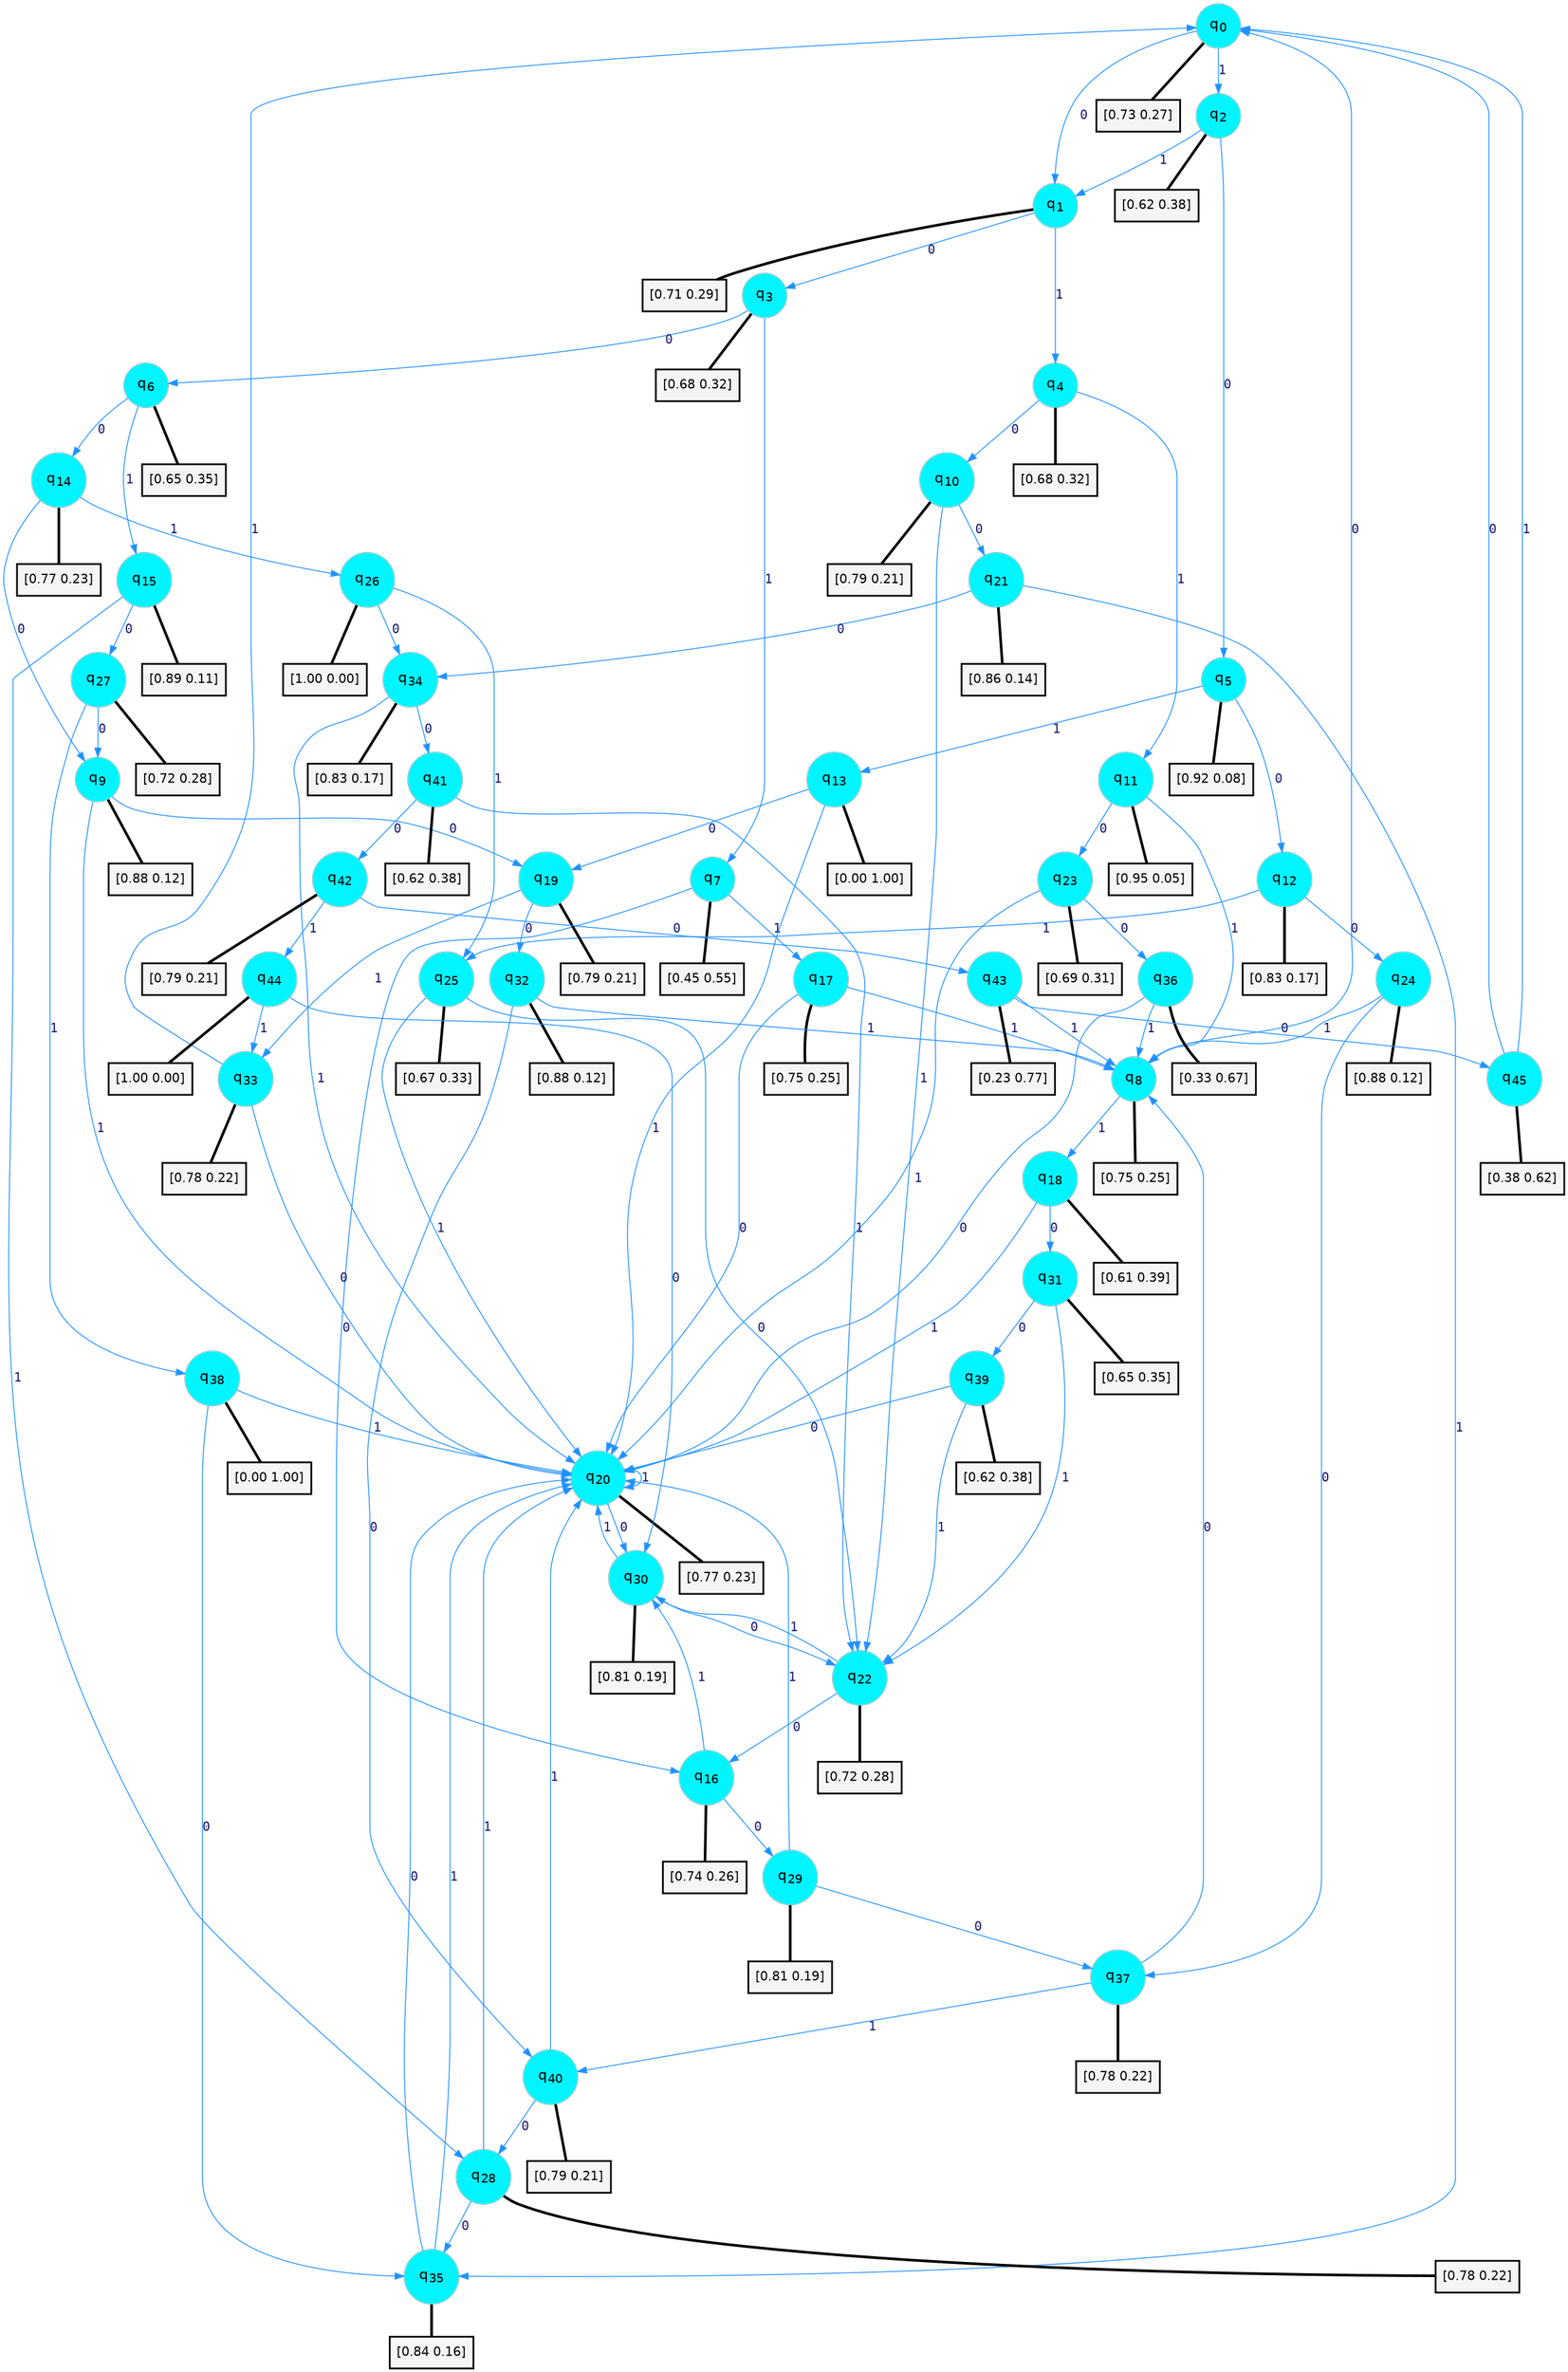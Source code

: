 digraph G {
graph [
bgcolor=transparent, dpi=300, rankdir=TD, size="40,25"];
node [
color=gray, fillcolor=turquoise1, fontcolor=black, fontname=Helvetica, fontsize=16, fontweight=bold, shape=circle, style=filled];
edge [
arrowsize=1, color=dodgerblue1, fontcolor=midnightblue, fontname=courier, fontweight=bold, penwidth=1, style=solid, weight=20];
0[label=<q<SUB>0</SUB>>];
1[label=<q<SUB>1</SUB>>];
2[label=<q<SUB>2</SUB>>];
3[label=<q<SUB>3</SUB>>];
4[label=<q<SUB>4</SUB>>];
5[label=<q<SUB>5</SUB>>];
6[label=<q<SUB>6</SUB>>];
7[label=<q<SUB>7</SUB>>];
8[label=<q<SUB>8</SUB>>];
9[label=<q<SUB>9</SUB>>];
10[label=<q<SUB>10</SUB>>];
11[label=<q<SUB>11</SUB>>];
12[label=<q<SUB>12</SUB>>];
13[label=<q<SUB>13</SUB>>];
14[label=<q<SUB>14</SUB>>];
15[label=<q<SUB>15</SUB>>];
16[label=<q<SUB>16</SUB>>];
17[label=<q<SUB>17</SUB>>];
18[label=<q<SUB>18</SUB>>];
19[label=<q<SUB>19</SUB>>];
20[label=<q<SUB>20</SUB>>];
21[label=<q<SUB>21</SUB>>];
22[label=<q<SUB>22</SUB>>];
23[label=<q<SUB>23</SUB>>];
24[label=<q<SUB>24</SUB>>];
25[label=<q<SUB>25</SUB>>];
26[label=<q<SUB>26</SUB>>];
27[label=<q<SUB>27</SUB>>];
28[label=<q<SUB>28</SUB>>];
29[label=<q<SUB>29</SUB>>];
30[label=<q<SUB>30</SUB>>];
31[label=<q<SUB>31</SUB>>];
32[label=<q<SUB>32</SUB>>];
33[label=<q<SUB>33</SUB>>];
34[label=<q<SUB>34</SUB>>];
35[label=<q<SUB>35</SUB>>];
36[label=<q<SUB>36</SUB>>];
37[label=<q<SUB>37</SUB>>];
38[label=<q<SUB>38</SUB>>];
39[label=<q<SUB>39</SUB>>];
40[label=<q<SUB>40</SUB>>];
41[label=<q<SUB>41</SUB>>];
42[label=<q<SUB>42</SUB>>];
43[label=<q<SUB>43</SUB>>];
44[label=<q<SUB>44</SUB>>];
45[label=<q<SUB>45</SUB>>];
46[label="[0.73 0.27]", shape=box,fontcolor=black, fontname=Helvetica, fontsize=14, penwidth=2, fillcolor=whitesmoke,color=black];
47[label="[0.71 0.29]", shape=box,fontcolor=black, fontname=Helvetica, fontsize=14, penwidth=2, fillcolor=whitesmoke,color=black];
48[label="[0.62 0.38]", shape=box,fontcolor=black, fontname=Helvetica, fontsize=14, penwidth=2, fillcolor=whitesmoke,color=black];
49[label="[0.68 0.32]", shape=box,fontcolor=black, fontname=Helvetica, fontsize=14, penwidth=2, fillcolor=whitesmoke,color=black];
50[label="[0.68 0.32]", shape=box,fontcolor=black, fontname=Helvetica, fontsize=14, penwidth=2, fillcolor=whitesmoke,color=black];
51[label="[0.92 0.08]", shape=box,fontcolor=black, fontname=Helvetica, fontsize=14, penwidth=2, fillcolor=whitesmoke,color=black];
52[label="[0.65 0.35]", shape=box,fontcolor=black, fontname=Helvetica, fontsize=14, penwidth=2, fillcolor=whitesmoke,color=black];
53[label="[0.45 0.55]", shape=box,fontcolor=black, fontname=Helvetica, fontsize=14, penwidth=2, fillcolor=whitesmoke,color=black];
54[label="[0.75 0.25]", shape=box,fontcolor=black, fontname=Helvetica, fontsize=14, penwidth=2, fillcolor=whitesmoke,color=black];
55[label="[0.88 0.12]", shape=box,fontcolor=black, fontname=Helvetica, fontsize=14, penwidth=2, fillcolor=whitesmoke,color=black];
56[label="[0.79 0.21]", shape=box,fontcolor=black, fontname=Helvetica, fontsize=14, penwidth=2, fillcolor=whitesmoke,color=black];
57[label="[0.95 0.05]", shape=box,fontcolor=black, fontname=Helvetica, fontsize=14, penwidth=2, fillcolor=whitesmoke,color=black];
58[label="[0.83 0.17]", shape=box,fontcolor=black, fontname=Helvetica, fontsize=14, penwidth=2, fillcolor=whitesmoke,color=black];
59[label="[0.00 1.00]", shape=box,fontcolor=black, fontname=Helvetica, fontsize=14, penwidth=2, fillcolor=whitesmoke,color=black];
60[label="[0.77 0.23]", shape=box,fontcolor=black, fontname=Helvetica, fontsize=14, penwidth=2, fillcolor=whitesmoke,color=black];
61[label="[0.89 0.11]", shape=box,fontcolor=black, fontname=Helvetica, fontsize=14, penwidth=2, fillcolor=whitesmoke,color=black];
62[label="[0.74 0.26]", shape=box,fontcolor=black, fontname=Helvetica, fontsize=14, penwidth=2, fillcolor=whitesmoke,color=black];
63[label="[0.75 0.25]", shape=box,fontcolor=black, fontname=Helvetica, fontsize=14, penwidth=2, fillcolor=whitesmoke,color=black];
64[label="[0.61 0.39]", shape=box,fontcolor=black, fontname=Helvetica, fontsize=14, penwidth=2, fillcolor=whitesmoke,color=black];
65[label="[0.79 0.21]", shape=box,fontcolor=black, fontname=Helvetica, fontsize=14, penwidth=2, fillcolor=whitesmoke,color=black];
66[label="[0.77 0.23]", shape=box,fontcolor=black, fontname=Helvetica, fontsize=14, penwidth=2, fillcolor=whitesmoke,color=black];
67[label="[0.86 0.14]", shape=box,fontcolor=black, fontname=Helvetica, fontsize=14, penwidth=2, fillcolor=whitesmoke,color=black];
68[label="[0.72 0.28]", shape=box,fontcolor=black, fontname=Helvetica, fontsize=14, penwidth=2, fillcolor=whitesmoke,color=black];
69[label="[0.69 0.31]", shape=box,fontcolor=black, fontname=Helvetica, fontsize=14, penwidth=2, fillcolor=whitesmoke,color=black];
70[label="[0.88 0.12]", shape=box,fontcolor=black, fontname=Helvetica, fontsize=14, penwidth=2, fillcolor=whitesmoke,color=black];
71[label="[0.67 0.33]", shape=box,fontcolor=black, fontname=Helvetica, fontsize=14, penwidth=2, fillcolor=whitesmoke,color=black];
72[label="[1.00 0.00]", shape=box,fontcolor=black, fontname=Helvetica, fontsize=14, penwidth=2, fillcolor=whitesmoke,color=black];
73[label="[0.72 0.28]", shape=box,fontcolor=black, fontname=Helvetica, fontsize=14, penwidth=2, fillcolor=whitesmoke,color=black];
74[label="[0.78 0.22]", shape=box,fontcolor=black, fontname=Helvetica, fontsize=14, penwidth=2, fillcolor=whitesmoke,color=black];
75[label="[0.81 0.19]", shape=box,fontcolor=black, fontname=Helvetica, fontsize=14, penwidth=2, fillcolor=whitesmoke,color=black];
76[label="[0.81 0.19]", shape=box,fontcolor=black, fontname=Helvetica, fontsize=14, penwidth=2, fillcolor=whitesmoke,color=black];
77[label="[0.65 0.35]", shape=box,fontcolor=black, fontname=Helvetica, fontsize=14, penwidth=2, fillcolor=whitesmoke,color=black];
78[label="[0.88 0.12]", shape=box,fontcolor=black, fontname=Helvetica, fontsize=14, penwidth=2, fillcolor=whitesmoke,color=black];
79[label="[0.78 0.22]", shape=box,fontcolor=black, fontname=Helvetica, fontsize=14, penwidth=2, fillcolor=whitesmoke,color=black];
80[label="[0.83 0.17]", shape=box,fontcolor=black, fontname=Helvetica, fontsize=14, penwidth=2, fillcolor=whitesmoke,color=black];
81[label="[0.84 0.16]", shape=box,fontcolor=black, fontname=Helvetica, fontsize=14, penwidth=2, fillcolor=whitesmoke,color=black];
82[label="[0.33 0.67]", shape=box,fontcolor=black, fontname=Helvetica, fontsize=14, penwidth=2, fillcolor=whitesmoke,color=black];
83[label="[0.78 0.22]", shape=box,fontcolor=black, fontname=Helvetica, fontsize=14, penwidth=2, fillcolor=whitesmoke,color=black];
84[label="[0.00 1.00]", shape=box,fontcolor=black, fontname=Helvetica, fontsize=14, penwidth=2, fillcolor=whitesmoke,color=black];
85[label="[0.62 0.38]", shape=box,fontcolor=black, fontname=Helvetica, fontsize=14, penwidth=2, fillcolor=whitesmoke,color=black];
86[label="[0.79 0.21]", shape=box,fontcolor=black, fontname=Helvetica, fontsize=14, penwidth=2, fillcolor=whitesmoke,color=black];
87[label="[0.62 0.38]", shape=box,fontcolor=black, fontname=Helvetica, fontsize=14, penwidth=2, fillcolor=whitesmoke,color=black];
88[label="[0.79 0.21]", shape=box,fontcolor=black, fontname=Helvetica, fontsize=14, penwidth=2, fillcolor=whitesmoke,color=black];
89[label="[0.23 0.77]", shape=box,fontcolor=black, fontname=Helvetica, fontsize=14, penwidth=2, fillcolor=whitesmoke,color=black];
90[label="[1.00 0.00]", shape=box,fontcolor=black, fontname=Helvetica, fontsize=14, penwidth=2, fillcolor=whitesmoke,color=black];
91[label="[0.38 0.62]", shape=box,fontcolor=black, fontname=Helvetica, fontsize=14, penwidth=2, fillcolor=whitesmoke,color=black];
0->1 [label=0];
0->2 [label=1];
0->46 [arrowhead=none, penwidth=3,color=black];
1->3 [label=0];
1->4 [label=1];
1->47 [arrowhead=none, penwidth=3,color=black];
2->5 [label=0];
2->1 [label=1];
2->48 [arrowhead=none, penwidth=3,color=black];
3->6 [label=0];
3->7 [label=1];
3->49 [arrowhead=none, penwidth=3,color=black];
4->10 [label=0];
4->11 [label=1];
4->50 [arrowhead=none, penwidth=3,color=black];
5->12 [label=0];
5->13 [label=1];
5->51 [arrowhead=none, penwidth=3,color=black];
6->14 [label=0];
6->15 [label=1];
6->52 [arrowhead=none, penwidth=3,color=black];
7->16 [label=0];
7->17 [label=1];
7->53 [arrowhead=none, penwidth=3,color=black];
8->0 [label=0];
8->18 [label=1];
8->54 [arrowhead=none, penwidth=3,color=black];
9->19 [label=0];
9->20 [label=1];
9->55 [arrowhead=none, penwidth=3,color=black];
10->21 [label=0];
10->22 [label=1];
10->56 [arrowhead=none, penwidth=3,color=black];
11->23 [label=0];
11->8 [label=1];
11->57 [arrowhead=none, penwidth=3,color=black];
12->24 [label=0];
12->25 [label=1];
12->58 [arrowhead=none, penwidth=3,color=black];
13->19 [label=0];
13->20 [label=1];
13->59 [arrowhead=none, penwidth=3,color=black];
14->9 [label=0];
14->26 [label=1];
14->60 [arrowhead=none, penwidth=3,color=black];
15->27 [label=0];
15->28 [label=1];
15->61 [arrowhead=none, penwidth=3,color=black];
16->29 [label=0];
16->30 [label=1];
16->62 [arrowhead=none, penwidth=3,color=black];
17->20 [label=0];
17->8 [label=1];
17->63 [arrowhead=none, penwidth=3,color=black];
18->31 [label=0];
18->20 [label=1];
18->64 [arrowhead=none, penwidth=3,color=black];
19->32 [label=0];
19->33 [label=1];
19->65 [arrowhead=none, penwidth=3,color=black];
20->30 [label=0];
20->20 [label=1];
20->66 [arrowhead=none, penwidth=3,color=black];
21->34 [label=0];
21->35 [label=1];
21->67 [arrowhead=none, penwidth=3,color=black];
22->16 [label=0];
22->30 [label=1];
22->68 [arrowhead=none, penwidth=3,color=black];
23->36 [label=0];
23->20 [label=1];
23->69 [arrowhead=none, penwidth=3,color=black];
24->37 [label=0];
24->8 [label=1];
24->70 [arrowhead=none, penwidth=3,color=black];
25->22 [label=0];
25->20 [label=1];
25->71 [arrowhead=none, penwidth=3,color=black];
26->34 [label=0];
26->25 [label=1];
26->72 [arrowhead=none, penwidth=3,color=black];
27->9 [label=0];
27->38 [label=1];
27->73 [arrowhead=none, penwidth=3,color=black];
28->35 [label=0];
28->20 [label=1];
28->74 [arrowhead=none, penwidth=3,color=black];
29->37 [label=0];
29->20 [label=1];
29->75 [arrowhead=none, penwidth=3,color=black];
30->22 [label=0];
30->20 [label=1];
30->76 [arrowhead=none, penwidth=3,color=black];
31->39 [label=0];
31->22 [label=1];
31->77 [arrowhead=none, penwidth=3,color=black];
32->40 [label=0];
32->8 [label=1];
32->78 [arrowhead=none, penwidth=3,color=black];
33->20 [label=0];
33->0 [label=1];
33->79 [arrowhead=none, penwidth=3,color=black];
34->41 [label=0];
34->20 [label=1];
34->80 [arrowhead=none, penwidth=3,color=black];
35->20 [label=0];
35->20 [label=1];
35->81 [arrowhead=none, penwidth=3,color=black];
36->20 [label=0];
36->8 [label=1];
36->82 [arrowhead=none, penwidth=3,color=black];
37->8 [label=0];
37->40 [label=1];
37->83 [arrowhead=none, penwidth=3,color=black];
38->35 [label=0];
38->20 [label=1];
38->84 [arrowhead=none, penwidth=3,color=black];
39->20 [label=0];
39->22 [label=1];
39->85 [arrowhead=none, penwidth=3,color=black];
40->28 [label=0];
40->20 [label=1];
40->86 [arrowhead=none, penwidth=3,color=black];
41->42 [label=0];
41->22 [label=1];
41->87 [arrowhead=none, penwidth=3,color=black];
42->43 [label=0];
42->44 [label=1];
42->88 [arrowhead=none, penwidth=3,color=black];
43->45 [label=0];
43->8 [label=1];
43->89 [arrowhead=none, penwidth=3,color=black];
44->30 [label=0];
44->33 [label=1];
44->90 [arrowhead=none, penwidth=3,color=black];
45->0 [label=0];
45->0 [label=1];
45->91 [arrowhead=none, penwidth=3,color=black];
}
